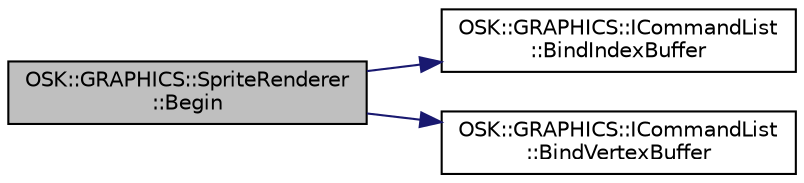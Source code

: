 digraph "OSK::GRAPHICS::SpriteRenderer::Begin"
{
 // LATEX_PDF_SIZE
  edge [fontname="Helvetica",fontsize="10",labelfontname="Helvetica",labelfontsize="10"];
  node [fontname="Helvetica",fontsize="10",shape=record];
  rankdir="LR";
  Node1 [label="OSK::GRAPHICS::SpriteRenderer\l::Begin",height=0.2,width=0.4,color="black", fillcolor="grey75", style="filled", fontcolor="black",tooltip="Inicializa el renderizado 2D, estableciendo la cámara 2D que se usará durante el renderizado."];
  Node1 -> Node2 [color="midnightblue",fontsize="10",style="solid",fontname="Helvetica"];
  Node2 [label="OSK::GRAPHICS::ICommandList\l::BindIndexBuffer",height=0.2,width=0.4,color="black", fillcolor="white", style="filled",URL="$class_o_s_k_1_1_g_r_a_p_h_i_c_s_1_1_i_command_list.html#a12d4cae3d3f616dcc3a4b827a8abb5d5",tooltip="Establece el index buffer que se va a usar en los próximos renderizados."];
  Node1 -> Node3 [color="midnightblue",fontsize="10",style="solid",fontname="Helvetica"];
  Node3 [label="OSK::GRAPHICS::ICommandList\l::BindVertexBuffer",height=0.2,width=0.4,color="black", fillcolor="white", style="filled",URL="$class_o_s_k_1_1_g_r_a_p_h_i_c_s_1_1_i_command_list.html#a5e41e7a449345ecc167ea9bc5a857211",tooltip="Establece el vertex buffer que se va a usar en los próximos renderizados."];
}

